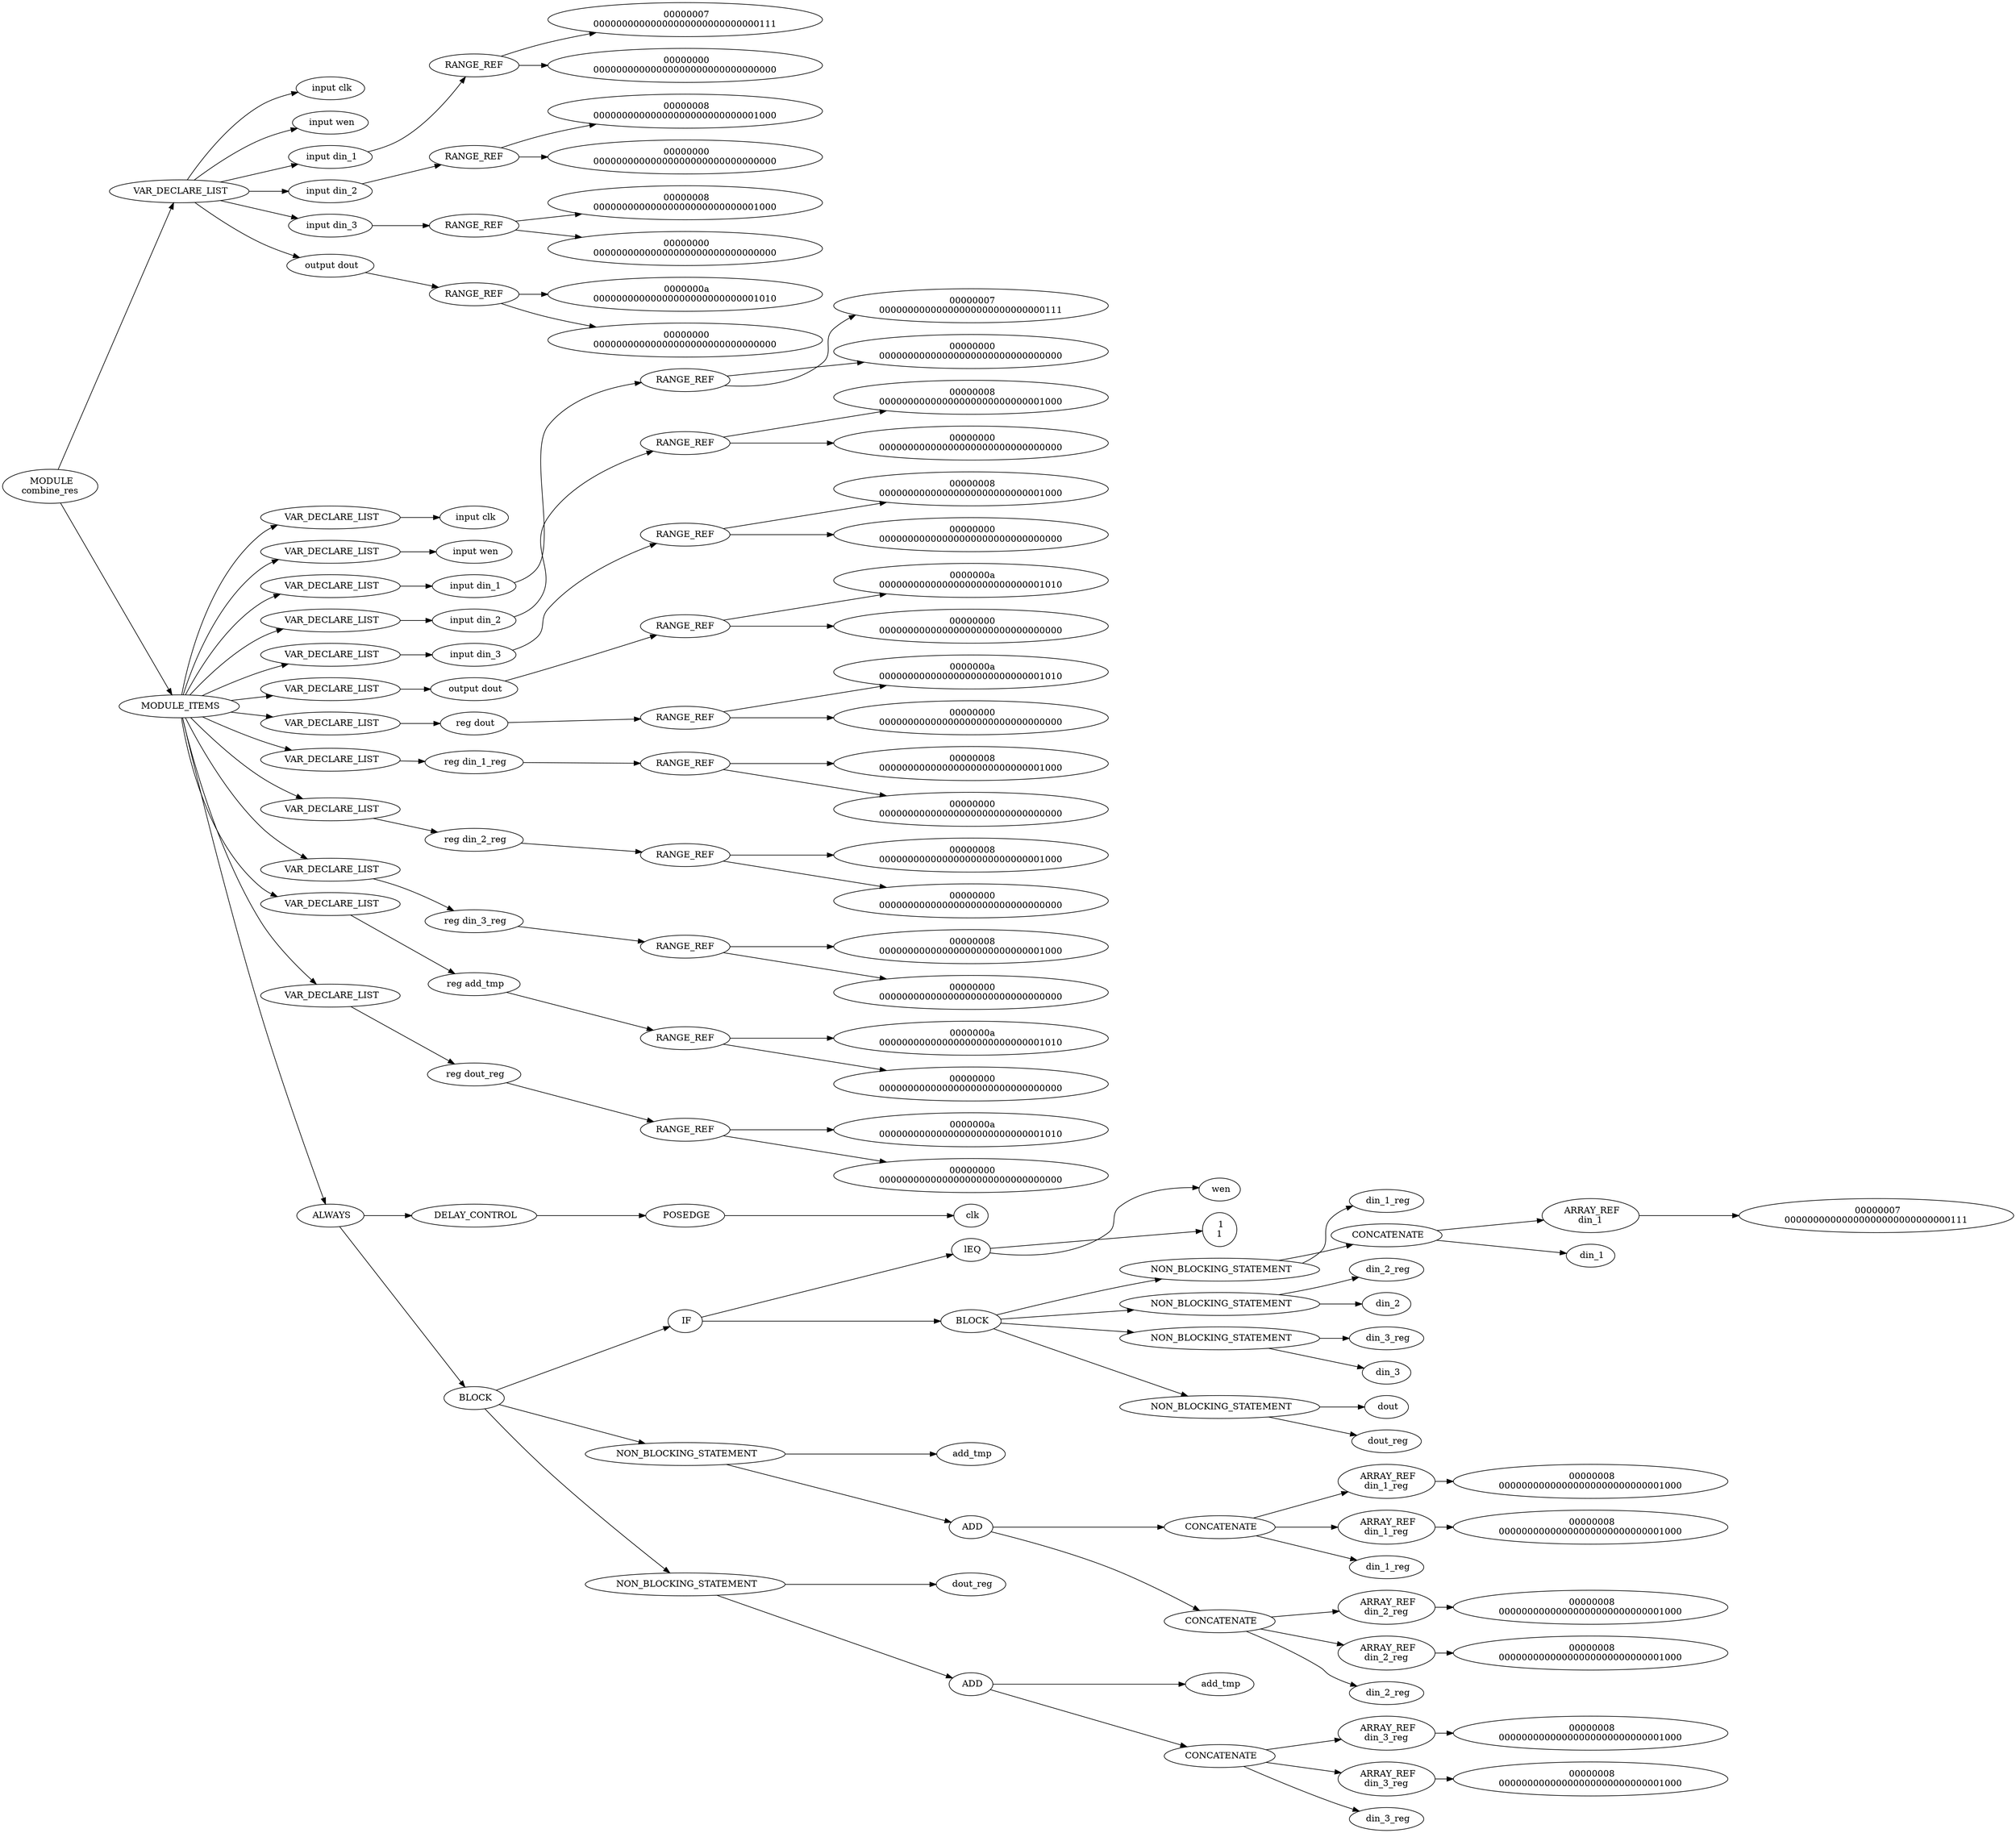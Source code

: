 digraph G {	
rankdir=LR;	
ranksep=.25;
	0 [label=< MODULE<br/>combine_res>];
	1 [label=< VAR_DECLARE_LIST>];
	0 -> 1;
	2 [label=< input clk>];
	1 -> 2;
	3 [label=< input wen>];
	1 -> 3;
	4 [label=< input din_1>];
	1 -> 4;
	5 [label=<RANGE_REF>];
	4 -> 5;
	6 [label=< 00000007<br/>00000000000000000000000000000111>];
	5 -> 6;
	7 [label=< 00000000<br/>00000000000000000000000000000000>];
	5 -> 7;
	8 [label=< input din_2>];
	1 -> 8;
	9 [label=<RANGE_REF>];
	8 -> 9;
	10 [label=< 00000008<br/>00000000000000000000000000001000>];
	9 -> 10;
	11 [label=< 00000000<br/>00000000000000000000000000000000>];
	9 -> 11;
	12 [label=< input din_3>];
	1 -> 12;
	13 [label=<RANGE_REF>];
	12 -> 13;
	14 [label=< 00000008<br/>00000000000000000000000000001000>];
	13 -> 14;
	15 [label=< 00000000<br/>00000000000000000000000000000000>];
	13 -> 15;
	16 [label=< output dout>];
	1 -> 16;
	17 [label=<RANGE_REF>];
	16 -> 17;
	18 [label=< 0000000a<br/>00000000000000000000000000001010>];
	17 -> 18;
	19 [label=< 00000000<br/>00000000000000000000000000000000>];
	17 -> 19;
	20 [label=< MODULE_ITEMS>];
	0 -> 20;
	21 [label=< VAR_DECLARE_LIST>];
	20 -> 21;
	22 [label=< input clk>];
	21 -> 22;
	23 [label=< VAR_DECLARE_LIST>];
	20 -> 23;
	24 [label=< input wen>];
	23 -> 24;
	25 [label=< VAR_DECLARE_LIST>];
	20 -> 25;
	26 [label=< input din_1>];
	25 -> 26;
	27 [label=<RANGE_REF>];
	26 -> 27;
	28 [label=< 00000007<br/>00000000000000000000000000000111>];
	27 -> 28;
	29 [label=< 00000000<br/>00000000000000000000000000000000>];
	27 -> 29;
	30 [label=< VAR_DECLARE_LIST>];
	20 -> 30;
	31 [label=< input din_2>];
	30 -> 31;
	32 [label=<RANGE_REF>];
	31 -> 32;
	33 [label=< 00000008<br/>00000000000000000000000000001000>];
	32 -> 33;
	34 [label=< 00000000<br/>00000000000000000000000000000000>];
	32 -> 34;
	35 [label=< VAR_DECLARE_LIST>];
	20 -> 35;
	36 [label=< input din_3>];
	35 -> 36;
	37 [label=<RANGE_REF>];
	36 -> 37;
	38 [label=< 00000008<br/>00000000000000000000000000001000>];
	37 -> 38;
	39 [label=< 00000000<br/>00000000000000000000000000000000>];
	37 -> 39;
	40 [label=< VAR_DECLARE_LIST>];
	20 -> 40;
	41 [label=< output dout>];
	40 -> 41;
	42 [label=<RANGE_REF>];
	41 -> 42;
	43 [label=< 0000000a<br/>00000000000000000000000000001010>];
	42 -> 43;
	44 [label=< 00000000<br/>00000000000000000000000000000000>];
	42 -> 44;
	45 [label=< VAR_DECLARE_LIST>];
	20 -> 45;
	46 [label=< reg dout>];
	45 -> 46;
	47 [label=<RANGE_REF>];
	46 -> 47;
	48 [label=< 0000000a<br/>00000000000000000000000000001010>];
	47 -> 48;
	49 [label=< 00000000<br/>00000000000000000000000000000000>];
	47 -> 49;
	50 [label=< VAR_DECLARE_LIST>];
	20 -> 50;
	51 [label=< reg din_1_reg>];
	50 -> 51;
	52 [label=<RANGE_REF>];
	51 -> 52;
	53 [label=< 00000008<br/>00000000000000000000000000001000>];
	52 -> 53;
	54 [label=< 00000000<br/>00000000000000000000000000000000>];
	52 -> 54;
	55 [label=< VAR_DECLARE_LIST>];
	20 -> 55;
	56 [label=< reg din_2_reg>];
	55 -> 56;
	57 [label=<RANGE_REF>];
	56 -> 57;
	58 [label=< 00000008<br/>00000000000000000000000000001000>];
	57 -> 58;
	59 [label=< 00000000<br/>00000000000000000000000000000000>];
	57 -> 59;
	60 [label=< VAR_DECLARE_LIST>];
	20 -> 60;
	61 [label=< reg din_3_reg>];
	60 -> 61;
	62 [label=<RANGE_REF>];
	61 -> 62;
	63 [label=< 00000008<br/>00000000000000000000000000001000>];
	62 -> 63;
	64 [label=< 00000000<br/>00000000000000000000000000000000>];
	62 -> 64;
	65 [label=< VAR_DECLARE_LIST>];
	20 -> 65;
	66 [label=< reg add_tmp>];
	65 -> 66;
	67 [label=<RANGE_REF>];
	66 -> 67;
	68 [label=< 0000000a<br/>00000000000000000000000000001010>];
	67 -> 68;
	69 [label=< 00000000<br/>00000000000000000000000000000000>];
	67 -> 69;
	70 [label=< VAR_DECLARE_LIST>];
	20 -> 70;
	71 [label=< reg dout_reg>];
	70 -> 71;
	72 [label=<RANGE_REF>];
	71 -> 72;
	73 [label=< 0000000a<br/>00000000000000000000000000001010>];
	72 -> 73;
	74 [label=< 00000000<br/>00000000000000000000000000000000>];
	72 -> 74;
	75 [label=< ALWAYS>];
	20 -> 75;
	76 [label=< DELAY_CONTROL>];
	75 -> 76;
	77 [label=< POSEDGE>];
	76 -> 77;
	78 [label=< clk>];
	77 -> 78;
	79 [label=< BLOCK>];
	75 -> 79;
	80 [label=< IF>];
	79 -> 80;
	81 [label=< lEQ>];
	80 -> 81;
	82 [label=< wen>];
	81 -> 82;
	83 [label=< 1<br/>1>];
	81 -> 83;
	84 [label=< BLOCK>];
	80 -> 84;
	85 [label=< NON_BLOCKING_STATEMENT>];
	84 -> 85;
	86 [label=< din_1_reg>];
	85 -> 86;
	87 [label=< CONCATENATE>];
	85 -> 87;
	88 [label=< ARRAY_REF<br/>din_1>];
	87 -> 88;
	89 [label=< 00000007<br/>00000000000000000000000000000111>];
	88 -> 89;
	90 [label=< din_1>];
	87 -> 90;
	91 [label=< NON_BLOCKING_STATEMENT>];
	84 -> 91;
	92 [label=< din_2_reg>];
	91 -> 92;
	93 [label=< din_2>];
	91 -> 93;
	94 [label=< NON_BLOCKING_STATEMENT>];
	84 -> 94;
	95 [label=< din_3_reg>];
	94 -> 95;
	96 [label=< din_3>];
	94 -> 96;
	97 [label=< NON_BLOCKING_STATEMENT>];
	84 -> 97;
	98 [label=< dout>];
	97 -> 98;
	99 [label=< dout_reg>];
	97 -> 99;
	100 [label=< NON_BLOCKING_STATEMENT>];
	79 -> 100;
	101 [label=< add_tmp>];
	100 -> 101;
	102 [label=< ADD>];
	100 -> 102;
	103 [label=< CONCATENATE>];
	102 -> 103;
	104 [label=< ARRAY_REF<br/>din_1_reg>];
	103 -> 104;
	105 [label=< 00000008<br/>00000000000000000000000000001000>];
	104 -> 105;
	106 [label=< ARRAY_REF<br/>din_1_reg>];
	103 -> 106;
	107 [label=< 00000008<br/>00000000000000000000000000001000>];
	106 -> 107;
	108 [label=< din_1_reg>];
	103 -> 108;
	109 [label=< CONCATENATE>];
	102 -> 109;
	110 [label=< ARRAY_REF<br/>din_2_reg>];
	109 -> 110;
	111 [label=< 00000008<br/>00000000000000000000000000001000>];
	110 -> 111;
	112 [label=< ARRAY_REF<br/>din_2_reg>];
	109 -> 112;
	113 [label=< 00000008<br/>00000000000000000000000000001000>];
	112 -> 113;
	114 [label=< din_2_reg>];
	109 -> 114;
	115 [label=< NON_BLOCKING_STATEMENT>];
	79 -> 115;
	116 [label=< dout_reg>];
	115 -> 116;
	117 [label=< ADD>];
	115 -> 117;
	118 [label=< add_tmp>];
	117 -> 118;
	119 [label=< CONCATENATE>];
	117 -> 119;
	120 [label=< ARRAY_REF<br/>din_3_reg>];
	119 -> 120;
	121 [label=< 00000008<br/>00000000000000000000000000001000>];
	120 -> 121;
	122 [label=< ARRAY_REF<br/>din_3_reg>];
	119 -> 122;
	123 [label=< 00000008<br/>00000000000000000000000000001000>];
	122 -> 123;
	124 [label=< din_3_reg>];
	119 -> 124;
}
